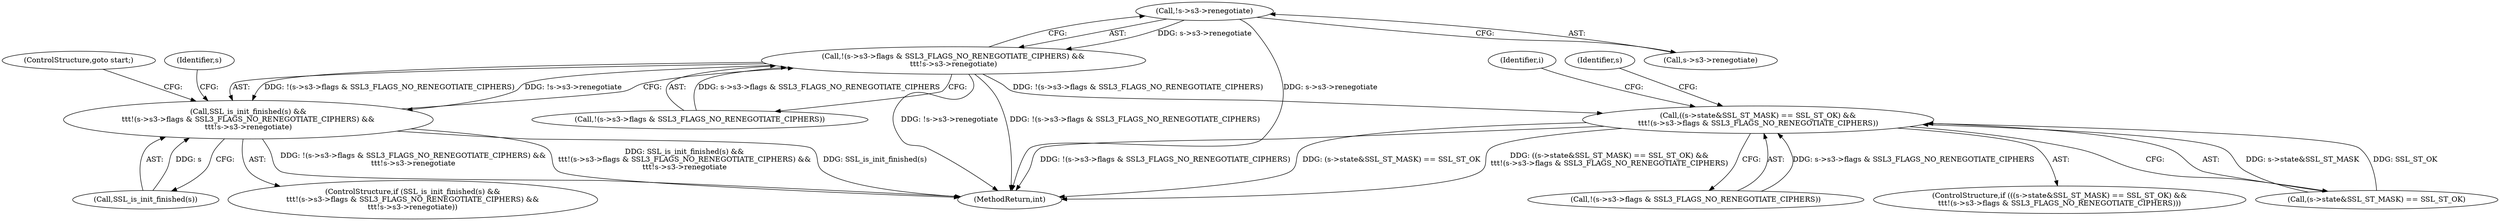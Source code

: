 digraph "0_openssl_103b171d8fc282ef435f8de9afbf7782e312961f_3@pointer" {
"1000935" [label="(Call,!s->s3->renegotiate)"];
"1000926" [label="(Call,!(s->s3->flags & SSL3_FLAGS_NO_RENEGOTIATE_CIPHERS) &&\n\t\t\t!s->s3->renegotiate)"];
"1000923" [label="(Call,SSL_is_init_finished(s) &&\n\t\t\t!(s->s3->flags & SSL3_FLAGS_NO_RENEGOTIATE_CIPHERS) &&\n\t\t\t!s->s3->renegotiate)"];
"1001484" [label="(Call,((s->state&SSL_ST_MASK) == SSL_ST_OK) &&\n\t\t\t!(s->s3->flags & SSL3_FLAGS_NO_RENEGOTIATE_CIPHERS))"];
"1001492" [label="(Call,!(s->s3->flags & SSL3_FLAGS_NO_RENEGOTIATE_CIPHERS))"];
"1000923" [label="(Call,SSL_is_init_finished(s) &&\n\t\t\t!(s->s3->flags & SSL3_FLAGS_NO_RENEGOTIATE_CIPHERS) &&\n\t\t\t!s->s3->renegotiate)"];
"1000927" [label="(Call,!(s->s3->flags & SSL3_FLAGS_NO_RENEGOTIATE_CIPHERS))"];
"1001484" [label="(Call,((s->state&SSL_ST_MASK) == SSL_ST_OK) &&\n\t\t\t!(s->s3->flags & SSL3_FLAGS_NO_RENEGOTIATE_CIPHERS))"];
"1001697" [label="(MethodReturn,int)"];
"1000936" [label="(Call,s->s3->renegotiate)"];
"1001483" [label="(ControlStructure,if (((s->state&SSL_ST_MASK) == SSL_ST_OK) &&\n\t\t\t!(s->s3->flags & SSL3_FLAGS_NO_RENEGOTIATE_CIPHERS)))"];
"1000926" [label="(Call,!(s->s3->flags & SSL3_FLAGS_NO_RENEGOTIATE_CIPHERS) &&\n\t\t\t!s->s3->renegotiate)"];
"1000935" [label="(Call,!s->s3->renegotiate)"];
"1000924" [label="(Call,SSL_is_init_finished(s))"];
"1000945" [label="(Identifier,s)"];
"1001524" [label="(Identifier,i)"];
"1000922" [label="(ControlStructure,if (SSL_is_init_finished(s) &&\n\t\t\t!(s->s3->flags & SSL3_FLAGS_NO_RENEGOTIATE_CIPHERS) &&\n\t\t\t!s->s3->renegotiate))"];
"1001485" [label="(Call,(s->state&SSL_ST_MASK) == SSL_ST_OK)"];
"1001016" [label="(ControlStructure,goto start;)"];
"1001503" [label="(Identifier,s)"];
"1000935" -> "1000926"  [label="AST: "];
"1000935" -> "1000936"  [label="CFG: "];
"1000936" -> "1000935"  [label="AST: "];
"1000926" -> "1000935"  [label="CFG: "];
"1000935" -> "1001697"  [label="DDG: s->s3->renegotiate"];
"1000935" -> "1000926"  [label="DDG: s->s3->renegotiate"];
"1000926" -> "1000923"  [label="AST: "];
"1000926" -> "1000927"  [label="CFG: "];
"1000927" -> "1000926"  [label="AST: "];
"1000923" -> "1000926"  [label="CFG: "];
"1000926" -> "1001697"  [label="DDG: !s->s3->renegotiate"];
"1000926" -> "1001697"  [label="DDG: !(s->s3->flags & SSL3_FLAGS_NO_RENEGOTIATE_CIPHERS)"];
"1000926" -> "1000923"  [label="DDG: !(s->s3->flags & SSL3_FLAGS_NO_RENEGOTIATE_CIPHERS)"];
"1000926" -> "1000923"  [label="DDG: !s->s3->renegotiate"];
"1000927" -> "1000926"  [label="DDG: s->s3->flags & SSL3_FLAGS_NO_RENEGOTIATE_CIPHERS"];
"1000926" -> "1001484"  [label="DDG: !(s->s3->flags & SSL3_FLAGS_NO_RENEGOTIATE_CIPHERS)"];
"1000923" -> "1000922"  [label="AST: "];
"1000923" -> "1000924"  [label="CFG: "];
"1000924" -> "1000923"  [label="AST: "];
"1000945" -> "1000923"  [label="CFG: "];
"1001016" -> "1000923"  [label="CFG: "];
"1000923" -> "1001697"  [label="DDG: !(s->s3->flags & SSL3_FLAGS_NO_RENEGOTIATE_CIPHERS) &&\n\t\t\t!s->s3->renegotiate"];
"1000923" -> "1001697"  [label="DDG: SSL_is_init_finished(s) &&\n\t\t\t!(s->s3->flags & SSL3_FLAGS_NO_RENEGOTIATE_CIPHERS) &&\n\t\t\t!s->s3->renegotiate"];
"1000923" -> "1001697"  [label="DDG: SSL_is_init_finished(s)"];
"1000924" -> "1000923"  [label="DDG: s"];
"1001484" -> "1001483"  [label="AST: "];
"1001484" -> "1001485"  [label="CFG: "];
"1001484" -> "1001492"  [label="CFG: "];
"1001485" -> "1001484"  [label="AST: "];
"1001492" -> "1001484"  [label="AST: "];
"1001503" -> "1001484"  [label="CFG: "];
"1001524" -> "1001484"  [label="CFG: "];
"1001484" -> "1001697"  [label="DDG: !(s->s3->flags & SSL3_FLAGS_NO_RENEGOTIATE_CIPHERS)"];
"1001484" -> "1001697"  [label="DDG: (s->state&SSL_ST_MASK) == SSL_ST_OK"];
"1001484" -> "1001697"  [label="DDG: ((s->state&SSL_ST_MASK) == SSL_ST_OK) &&\n\t\t\t!(s->s3->flags & SSL3_FLAGS_NO_RENEGOTIATE_CIPHERS)"];
"1001485" -> "1001484"  [label="DDG: s->state&SSL_ST_MASK"];
"1001485" -> "1001484"  [label="DDG: SSL_ST_OK"];
"1001492" -> "1001484"  [label="DDG: s->s3->flags & SSL3_FLAGS_NO_RENEGOTIATE_CIPHERS"];
}

